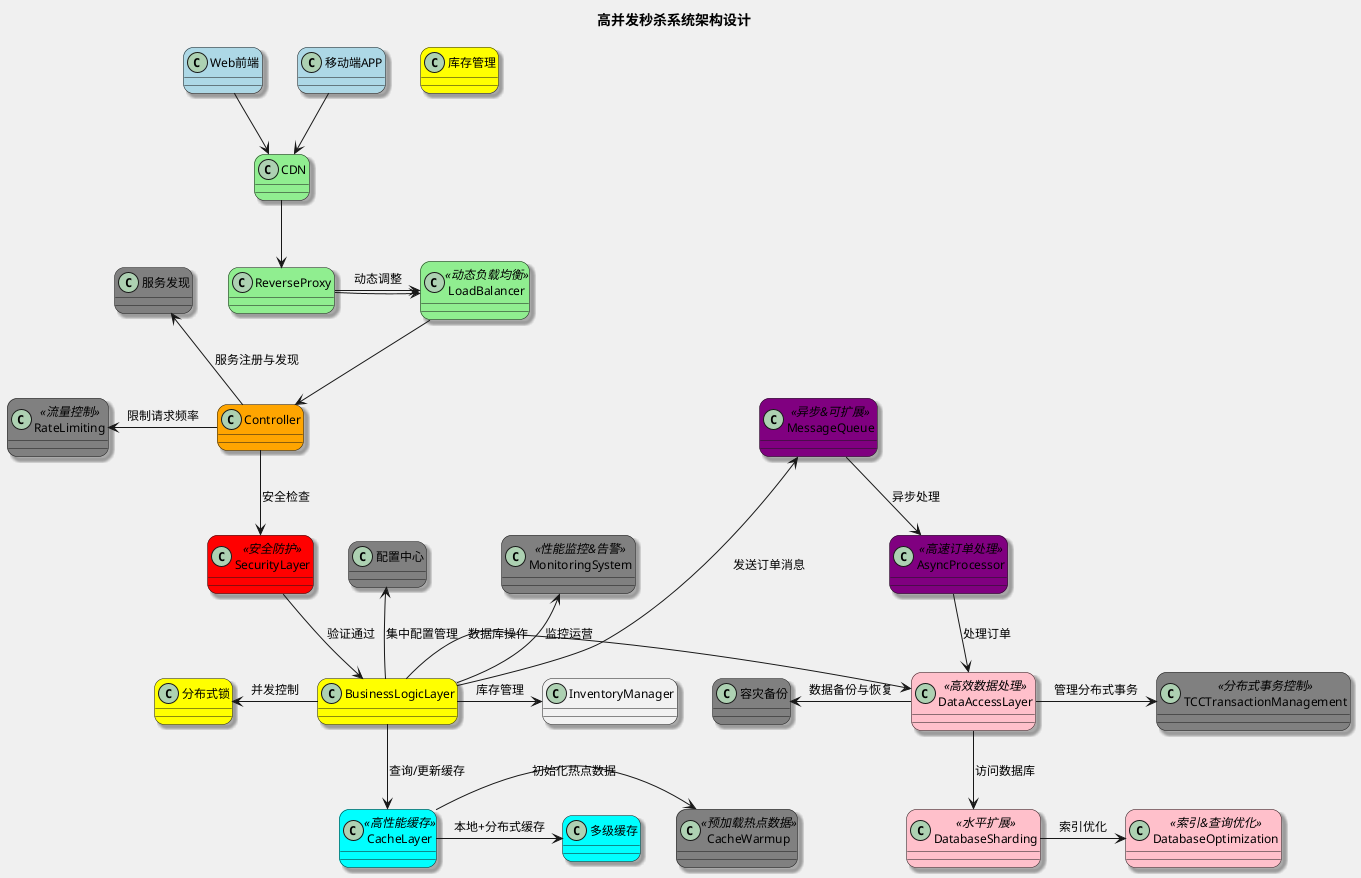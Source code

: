 @startuml
skinparam backgroundColor #F0F0F0
skinparam defaultFontName Arial
skinparam defaultFontSize 12
skinparam roundcorner 20
skinparam shadowing true

!define RECTANGLE class

title 高并发秒杀系统架构设计

' 前端层
RECTANGLE "Web前端" as WebFrontend #LightBlue
RECTANGLE "移动端APP" as MobileApp #LightBlue

' 网络层
RECTANGLE CDN #LightGreen
RECTANGLE ReverseProxy #LightGreen
RECTANGLE LoadBalancer <<动态负载均衡>> #LightGreen

' 应用层
RECTANGLE Controller #Orange
RECTANGLE SecurityLayer <<安全防护>> #Red
RECTANGLE BusinessLogicLayer #Yellow
RECTANGLE "库存管理" as InventoryManagement #Yellow
RECTANGLE "分布式锁" as DistributedLock #Yellow
RECTANGLE CacheLayer <<高性能缓存>> #Cyan
RECTANGLE "多级缓存" as MultiLevelCache #Cyan
RECTANGLE MessageQueue <<异步&可扩展>> #Purple
RECTANGLE AsyncProcessor <<高速订单处理>> #Purple

' 数据层
RECTANGLE DataAccessLayer <<高效数据处理>> #Pink
RECTANGLE DatabaseSharding <<水平扩展>> #Pink
RECTANGLE DatabaseOptimization <<索引&查询优化>> #Pink

' 系统支撑
RECTANGLE RateLimiting <<流量控制>> #Gray
RECTANGLE TCCTransactionManagement <<分布式事务控制>> #Gray
RECTANGLE CacheWarmup <<预加载热点数据>> #Gray
RECTANGLE MonitoringSystem <<性能监控&告警>> #Gray
RECTANGLE "服务发现" as ServiceDiscovery #Gray
RECTANGLE "配置中心" as ConfigCenter #Gray
RECTANGLE "容灾备份" as DisasterRecovery #Gray

' 连接关系
WebFrontend -down-> CDN
MobileApp -down-> CDN
CDN -down-> ReverseProxy
ReverseProxy -right-> LoadBalancer
LoadBalancer -down-> Controller
Controller -down-> SecurityLayer : 安全检查
SecurityLayer -down-> BusinessLogicLayer : 验证通过
BusinessLogicLayer -right-> InventoryManager : 库存管理
BusinessLogicLayer -left-> DistributedLock : 并发控制
BusinessLogicLayer -down-> CacheLayer : 查询/更新缓存
CacheLayer -right-> MultiLevelCache : 本地+分布式缓存
CacheLayer -left-> CacheWarmup : 初始化热点数据
BusinessLogicLayer -right-> DataAccessLayer : 数据库操作
DataAccessLayer -right-> TCCTransactionManagement : 管理分布式事务
BusinessLogicLayer -up-> MessageQueue : 发送订单消息
MessageQueue -down-> AsyncProcessor : 异步处理
AsyncProcessor -down-> DataAccessLayer : 处理订单
DataAccessLayer -down-> DatabaseSharding : 访问数据库
DatabaseSharding -right-> DatabaseOptimization : 索引优化
Controller -left-> RateLimiting : 限制请求频率
ReverseProxy -down-> LoadBalancer : 动态调整
BusinessLogicLayer -up-> MonitoringSystem : 监控运营
Controller -up-> ServiceDiscovery : 服务注册与发现
BusinessLogicLayer -up-> ConfigCenter : 集中配置管理
DataAccessLayer -left-> DisasterRecovery : 数据备份与恢复

@enduml
